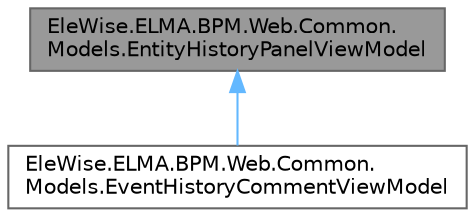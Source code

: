 digraph "EleWise.ELMA.BPM.Web.Common.Models.EntityHistoryPanelViewModel"
{
 // LATEX_PDF_SIZE
  bgcolor="transparent";
  edge [fontname=Helvetica,fontsize=10,labelfontname=Helvetica,labelfontsize=10];
  node [fontname=Helvetica,fontsize=10,shape=box,height=0.2,width=0.4];
  Node1 [id="Node000001",label="EleWise.ELMA.BPM.Web.Common.\lModels.EntityHistoryPanelViewModel",height=0.2,width=0.4,color="gray40", fillcolor="grey60", style="filled", fontcolor="black",tooltip="Модель для отображения истории по сущности"];
  Node1 -> Node2 [id="edge1_Node000001_Node000002",dir="back",color="steelblue1",style="solid",tooltip=" "];
  Node2 [id="Node000002",label="EleWise.ELMA.BPM.Web.Common.\lModels.EventHistoryCommentViewModel",height=0.2,width=0.4,color="gray40", fillcolor="white", style="filled",URL="$class_ele_wise_1_1_e_l_m_a_1_1_b_p_m_1_1_web_1_1_common_1_1_models_1_1_event_history_comment_view_model.html",tooltip="Модель для отображения истории по сущности с действиями быстрого комментария"];
}
